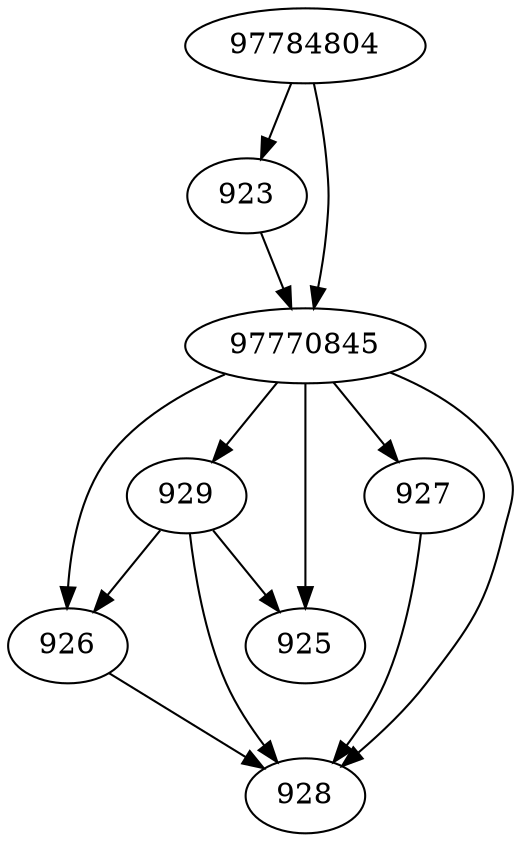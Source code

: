 strict digraph  {
928;
929;
97784804;
923;
97770845;
925;
926;
927;
929 -> 928;
929 -> 925;
929 -> 926;
97784804 -> 923;
97784804 -> 97770845;
923 -> 97770845;
97770845 -> 925;
97770845 -> 926;
97770845 -> 927;
97770845 -> 928;
97770845 -> 929;
926 -> 928;
927 -> 928;
}
